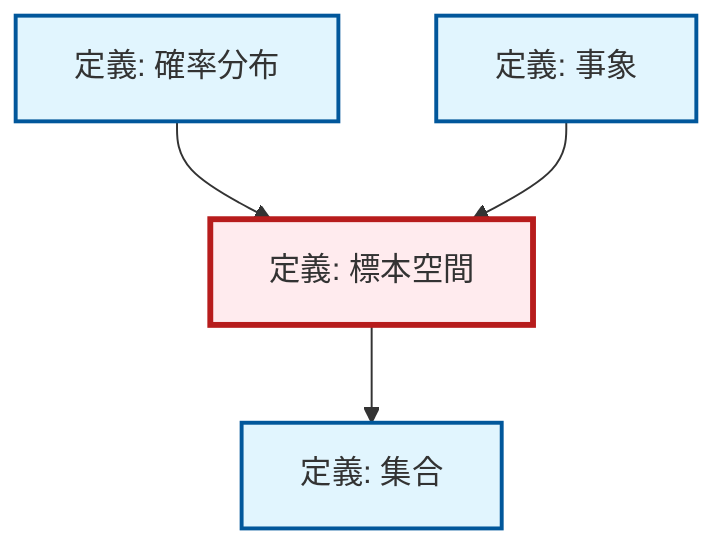 graph TD
    classDef definition fill:#e1f5fe,stroke:#01579b,stroke-width:2px
    classDef theorem fill:#f3e5f5,stroke:#4a148c,stroke-width:2px
    classDef axiom fill:#fff3e0,stroke:#e65100,stroke-width:2px
    classDef example fill:#e8f5e9,stroke:#1b5e20,stroke-width:2px
    classDef current fill:#ffebee,stroke:#b71c1c,stroke-width:3px
    def-event["定義: 事象"]:::definition
    def-sample-space["定義: 標本空間"]:::definition
    def-probability-distribution["定義: 確率分布"]:::definition
    def-set["定義: 集合"]:::definition
    def-probability-distribution --> def-sample-space
    def-event --> def-sample-space
    def-sample-space --> def-set
    class def-sample-space current